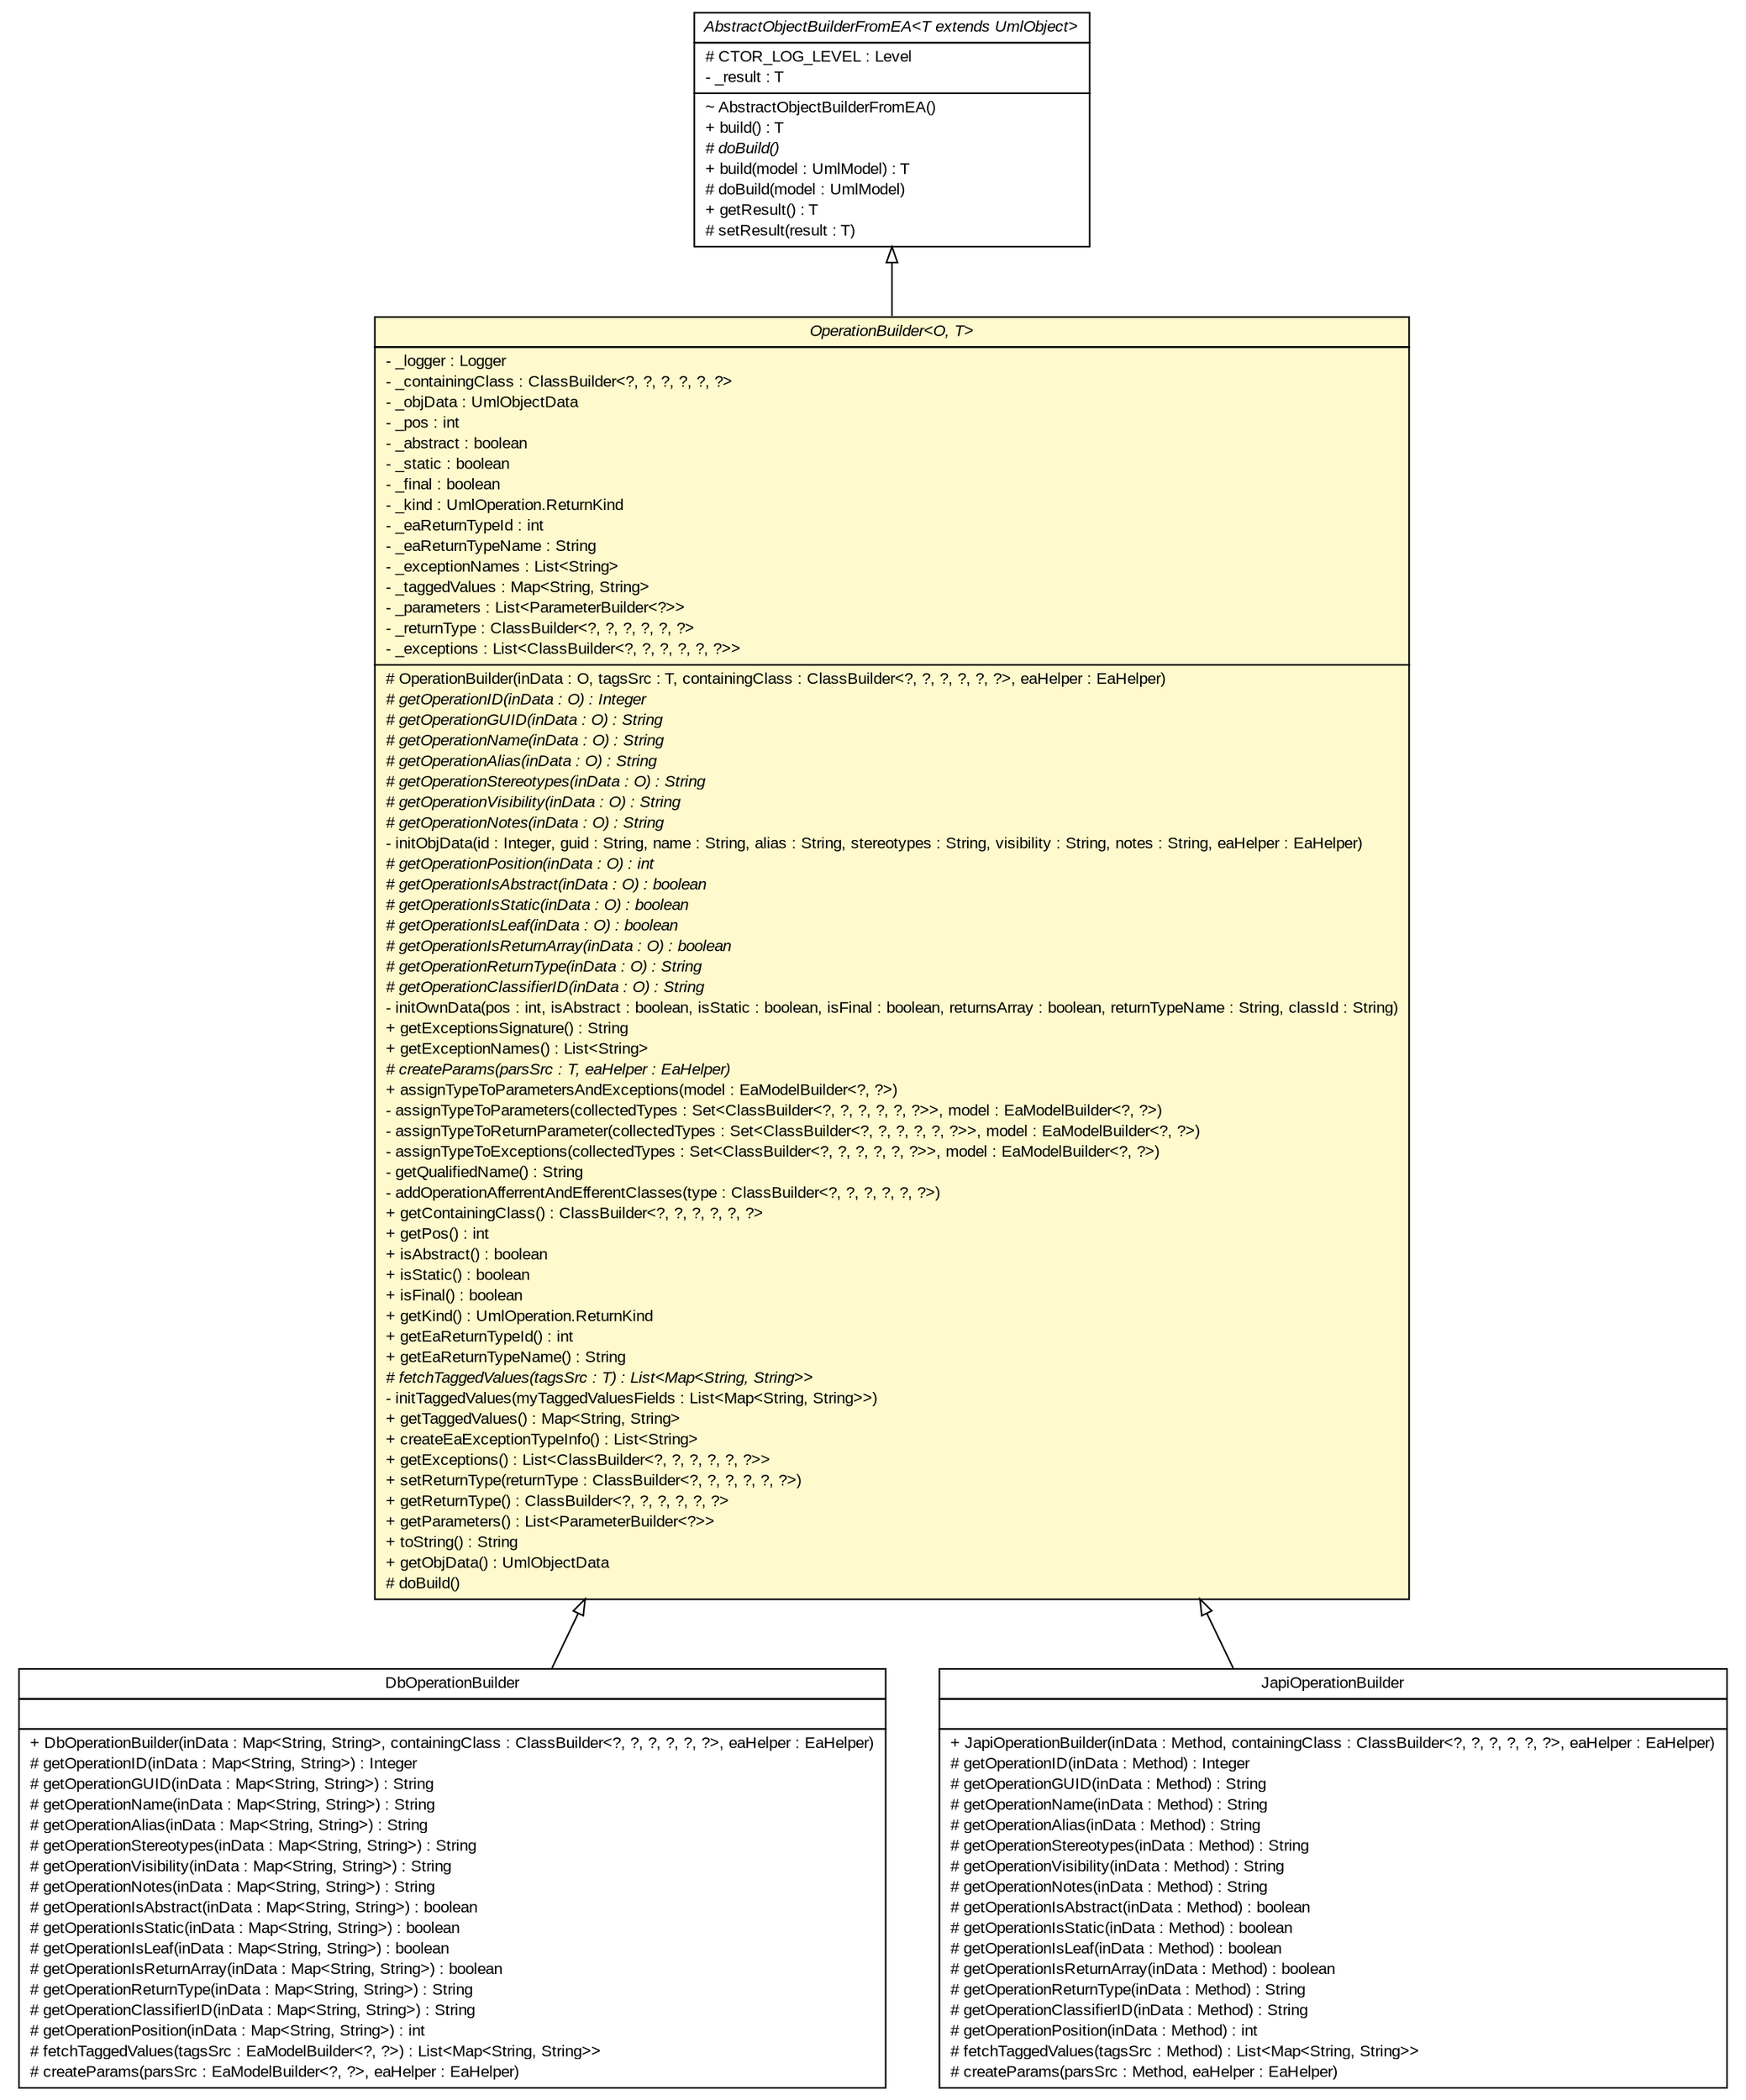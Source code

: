 #!/usr/local/bin/dot
#
# Class diagram 
# Generated by UMLGraph version R5_6_6-6-g3bdff0 (http://www.umlgraph.org/)
#

digraph G {
	edge [fontname="arial",fontsize=10,labelfontname="arial",labelfontsize=10];
	node [fontname="arial",fontsize=10,shape=plaintext];
	nodesep=0.25;
	ranksep=0.5;
	// org.tanjakostic.jcleancim.builder.ea.OperationBuilder<O, T>
	c141856 [label=<<table title="org.tanjakostic.jcleancim.builder.ea.OperationBuilder" border="0" cellborder="1" cellspacing="0" cellpadding="2" port="p" bgcolor="lemonChiffon" href="./OperationBuilder.html">
		<tr><td><table border="0" cellspacing="0" cellpadding="1">
<tr><td align="center" balign="center"><font face="Arial Italic"> OperationBuilder&lt;O, T&gt; </font></td></tr>
		</table></td></tr>
		<tr><td><table border="0" cellspacing="0" cellpadding="1">
<tr><td align="left" balign="left"> - _logger : Logger </td></tr>
<tr><td align="left" balign="left"> - _containingClass : ClassBuilder&lt;?, ?, ?, ?, ?, ?&gt; </td></tr>
<tr><td align="left" balign="left"> - _objData : UmlObjectData </td></tr>
<tr><td align="left" balign="left"> - _pos : int </td></tr>
<tr><td align="left" balign="left"> - _abstract : boolean </td></tr>
<tr><td align="left" balign="left"> - _static : boolean </td></tr>
<tr><td align="left" balign="left"> - _final : boolean </td></tr>
<tr><td align="left" balign="left"> - _kind : UmlOperation.ReturnKind </td></tr>
<tr><td align="left" balign="left"> - _eaReturnTypeId : int </td></tr>
<tr><td align="left" balign="left"> - _eaReturnTypeName : String </td></tr>
<tr><td align="left" balign="left"> - _exceptionNames : List&lt;String&gt; </td></tr>
<tr><td align="left" balign="left"> - _taggedValues : Map&lt;String, String&gt; </td></tr>
<tr><td align="left" balign="left"> - _parameters : List&lt;ParameterBuilder&lt;?&gt;&gt; </td></tr>
<tr><td align="left" balign="left"> - _returnType : ClassBuilder&lt;?, ?, ?, ?, ?, ?&gt; </td></tr>
<tr><td align="left" balign="left"> - _exceptions : List&lt;ClassBuilder&lt;?, ?, ?, ?, ?, ?&gt;&gt; </td></tr>
		</table></td></tr>
		<tr><td><table border="0" cellspacing="0" cellpadding="1">
<tr><td align="left" balign="left"> # OperationBuilder(inData : O, tagsSrc : T, containingClass : ClassBuilder&lt;?, ?, ?, ?, ?, ?&gt;, eaHelper : EaHelper) </td></tr>
<tr><td align="left" balign="left"><font face="Arial Italic" point-size="10.0"> # getOperationID(inData : O) : Integer </font></td></tr>
<tr><td align="left" balign="left"><font face="Arial Italic" point-size="10.0"> # getOperationGUID(inData : O) : String </font></td></tr>
<tr><td align="left" balign="left"><font face="Arial Italic" point-size="10.0"> # getOperationName(inData : O) : String </font></td></tr>
<tr><td align="left" balign="left"><font face="Arial Italic" point-size="10.0"> # getOperationAlias(inData : O) : String </font></td></tr>
<tr><td align="left" balign="left"><font face="Arial Italic" point-size="10.0"> # getOperationStereotypes(inData : O) : String </font></td></tr>
<tr><td align="left" balign="left"><font face="Arial Italic" point-size="10.0"> # getOperationVisibility(inData : O) : String </font></td></tr>
<tr><td align="left" balign="left"><font face="Arial Italic" point-size="10.0"> # getOperationNotes(inData : O) : String </font></td></tr>
<tr><td align="left" balign="left"> - initObjData(id : Integer, guid : String, name : String, alias : String, stereotypes : String, visibility : String, notes : String, eaHelper : EaHelper) </td></tr>
<tr><td align="left" balign="left"><font face="Arial Italic" point-size="10.0"> # getOperationPosition(inData : O) : int </font></td></tr>
<tr><td align="left" balign="left"><font face="Arial Italic" point-size="10.0"> # getOperationIsAbstract(inData : O) : boolean </font></td></tr>
<tr><td align="left" balign="left"><font face="Arial Italic" point-size="10.0"> # getOperationIsStatic(inData : O) : boolean </font></td></tr>
<tr><td align="left" balign="left"><font face="Arial Italic" point-size="10.0"> # getOperationIsLeaf(inData : O) : boolean </font></td></tr>
<tr><td align="left" balign="left"><font face="Arial Italic" point-size="10.0"> # getOperationIsReturnArray(inData : O) : boolean </font></td></tr>
<tr><td align="left" balign="left"><font face="Arial Italic" point-size="10.0"> # getOperationReturnType(inData : O) : String </font></td></tr>
<tr><td align="left" balign="left"><font face="Arial Italic" point-size="10.0"> # getOperationClassifierID(inData : O) : String </font></td></tr>
<tr><td align="left" balign="left"> - initOwnData(pos : int, isAbstract : boolean, isStatic : boolean, isFinal : boolean, returnsArray : boolean, returnTypeName : String, classId : String) </td></tr>
<tr><td align="left" balign="left"> + getExceptionsSignature() : String </td></tr>
<tr><td align="left" balign="left"> + getExceptionNames() : List&lt;String&gt; </td></tr>
<tr><td align="left" balign="left"><font face="Arial Italic" point-size="10.0"> # createParams(parsSrc : T, eaHelper : EaHelper) </font></td></tr>
<tr><td align="left" balign="left"> + assignTypeToParametersAndExceptions(model : EaModelBuilder&lt;?, ?&gt;) </td></tr>
<tr><td align="left" balign="left"> - assignTypeToParameters(collectedTypes : Set&lt;ClassBuilder&lt;?, ?, ?, ?, ?, ?&gt;&gt;, model : EaModelBuilder&lt;?, ?&gt;) </td></tr>
<tr><td align="left" balign="left"> - assignTypeToReturnParameter(collectedTypes : Set&lt;ClassBuilder&lt;?, ?, ?, ?, ?, ?&gt;&gt;, model : EaModelBuilder&lt;?, ?&gt;) </td></tr>
<tr><td align="left" balign="left"> - assignTypeToExceptions(collectedTypes : Set&lt;ClassBuilder&lt;?, ?, ?, ?, ?, ?&gt;&gt;, model : EaModelBuilder&lt;?, ?&gt;) </td></tr>
<tr><td align="left" balign="left"> - getQualifiedName() : String </td></tr>
<tr><td align="left" balign="left"> - addOperationAfferrentAndEfferentClasses(type : ClassBuilder&lt;?, ?, ?, ?, ?, ?&gt;) </td></tr>
<tr><td align="left" balign="left"> + getContainingClass() : ClassBuilder&lt;?, ?, ?, ?, ?, ?&gt; </td></tr>
<tr><td align="left" balign="left"> + getPos() : int </td></tr>
<tr><td align="left" balign="left"> + isAbstract() : boolean </td></tr>
<tr><td align="left" balign="left"> + isStatic() : boolean </td></tr>
<tr><td align="left" balign="left"> + isFinal() : boolean </td></tr>
<tr><td align="left" balign="left"> + getKind() : UmlOperation.ReturnKind </td></tr>
<tr><td align="left" balign="left"> + getEaReturnTypeId() : int </td></tr>
<tr><td align="left" balign="left"> + getEaReturnTypeName() : String </td></tr>
<tr><td align="left" balign="left"><font face="Arial Italic" point-size="10.0"> # fetchTaggedValues(tagsSrc : T) : List&lt;Map&lt;String, String&gt;&gt; </font></td></tr>
<tr><td align="left" balign="left"> - initTaggedValues(myTaggedValuesFields : List&lt;Map&lt;String, String&gt;&gt;) </td></tr>
<tr><td align="left" balign="left"> + getTaggedValues() : Map&lt;String, String&gt; </td></tr>
<tr><td align="left" balign="left"> + createEaExceptionTypeInfo() : List&lt;String&gt; </td></tr>
<tr><td align="left" balign="left"> + getExceptions() : List&lt;ClassBuilder&lt;?, ?, ?, ?, ?, ?&gt;&gt; </td></tr>
<tr><td align="left" balign="left"> + setReturnType(returnType : ClassBuilder&lt;?, ?, ?, ?, ?, ?&gt;) </td></tr>
<tr><td align="left" balign="left"> + getReturnType() : ClassBuilder&lt;?, ?, ?, ?, ?, ?&gt; </td></tr>
<tr><td align="left" balign="left"> + getParameters() : List&lt;ParameterBuilder&lt;?&gt;&gt; </td></tr>
<tr><td align="left" balign="left"> + toString() : String </td></tr>
<tr><td align="left" balign="left"> + getObjData() : UmlObjectData </td></tr>
<tr><td align="left" balign="left"> # doBuild() </td></tr>
		</table></td></tr>
		</table>>, URL="./OperationBuilder.html", fontname="arial", fontcolor="black", fontsize=10.0];
	// org.tanjakostic.jcleancim.builder.ea.AbstractObjectBuilderFromEA<T extends org.tanjakostic.jcleancim.model.UmlObject>
	c141871 [label=<<table title="org.tanjakostic.jcleancim.builder.ea.AbstractObjectBuilderFromEA" border="0" cellborder="1" cellspacing="0" cellpadding="2" port="p" href="./AbstractObjectBuilderFromEA.html">
		<tr><td><table border="0" cellspacing="0" cellpadding="1">
<tr><td align="center" balign="center"><font face="Arial Italic"> AbstractObjectBuilderFromEA&lt;T extends UmlObject&gt; </font></td></tr>
		</table></td></tr>
		<tr><td><table border="0" cellspacing="0" cellpadding="1">
<tr><td align="left" balign="left"> # CTOR_LOG_LEVEL : Level </td></tr>
<tr><td align="left" balign="left"> - _result : T </td></tr>
		</table></td></tr>
		<tr><td><table border="0" cellspacing="0" cellpadding="1">
<tr><td align="left" balign="left"> ~ AbstractObjectBuilderFromEA() </td></tr>
<tr><td align="left" balign="left"> + build() : T </td></tr>
<tr><td align="left" balign="left"><font face="Arial Italic" point-size="10.0"> # doBuild() </font></td></tr>
<tr><td align="left" balign="left"> + build(model : UmlModel) : T </td></tr>
<tr><td align="left" balign="left"> # doBuild(model : UmlModel) </td></tr>
<tr><td align="left" balign="left"> + getResult() : T </td></tr>
<tr><td align="left" balign="left"> # setResult(result : T) </td></tr>
		</table></td></tr>
		</table>>, URL="./AbstractObjectBuilderFromEA.html", fontname="arial", fontcolor="black", fontsize=10.0];
	// org.tanjakostic.jcleancim.builder.ea.db.DbOperationBuilder
	c141877 [label=<<table title="org.tanjakostic.jcleancim.builder.ea.db.DbOperationBuilder" border="0" cellborder="1" cellspacing="0" cellpadding="2" port="p" href="./db/DbOperationBuilder.html">
		<tr><td><table border="0" cellspacing="0" cellpadding="1">
<tr><td align="center" balign="center"> DbOperationBuilder </td></tr>
		</table></td></tr>
		<tr><td><table border="0" cellspacing="0" cellpadding="1">
<tr><td align="left" balign="left">  </td></tr>
		</table></td></tr>
		<tr><td><table border="0" cellspacing="0" cellpadding="1">
<tr><td align="left" balign="left"> + DbOperationBuilder(inData : Map&lt;String, String&gt;, containingClass : ClassBuilder&lt;?, ?, ?, ?, ?, ?&gt;, eaHelper : EaHelper) </td></tr>
<tr><td align="left" balign="left"> # getOperationID(inData : Map&lt;String, String&gt;) : Integer </td></tr>
<tr><td align="left" balign="left"> # getOperationGUID(inData : Map&lt;String, String&gt;) : String </td></tr>
<tr><td align="left" balign="left"> # getOperationName(inData : Map&lt;String, String&gt;) : String </td></tr>
<tr><td align="left" balign="left"> # getOperationAlias(inData : Map&lt;String, String&gt;) : String </td></tr>
<tr><td align="left" balign="left"> # getOperationStereotypes(inData : Map&lt;String, String&gt;) : String </td></tr>
<tr><td align="left" balign="left"> # getOperationVisibility(inData : Map&lt;String, String&gt;) : String </td></tr>
<tr><td align="left" balign="left"> # getOperationNotes(inData : Map&lt;String, String&gt;) : String </td></tr>
<tr><td align="left" balign="left"> # getOperationIsAbstract(inData : Map&lt;String, String&gt;) : boolean </td></tr>
<tr><td align="left" balign="left"> # getOperationIsStatic(inData : Map&lt;String, String&gt;) : boolean </td></tr>
<tr><td align="left" balign="left"> # getOperationIsLeaf(inData : Map&lt;String, String&gt;) : boolean </td></tr>
<tr><td align="left" balign="left"> # getOperationIsReturnArray(inData : Map&lt;String, String&gt;) : boolean </td></tr>
<tr><td align="left" balign="left"> # getOperationReturnType(inData : Map&lt;String, String&gt;) : String </td></tr>
<tr><td align="left" balign="left"> # getOperationClassifierID(inData : Map&lt;String, String&gt;) : String </td></tr>
<tr><td align="left" balign="left"> # getOperationPosition(inData : Map&lt;String, String&gt;) : int </td></tr>
<tr><td align="left" balign="left"> # fetchTaggedValues(tagsSrc : EaModelBuilder&lt;?, ?&gt;) : List&lt;Map&lt;String, String&gt;&gt; </td></tr>
<tr><td align="left" balign="left"> # createParams(parsSrc : EaModelBuilder&lt;?, ?&gt;, eaHelper : EaHelper) </td></tr>
		</table></td></tr>
		</table>>, URL="./db/DbOperationBuilder.html", fontname="arial", fontcolor="black", fontsize=10.0];
	// org.tanjakostic.jcleancim.builder.ea.japi.JapiOperationBuilder
	c141890 [label=<<table title="org.tanjakostic.jcleancim.builder.ea.japi.JapiOperationBuilder" border="0" cellborder="1" cellspacing="0" cellpadding="2" port="p" href="./japi/JapiOperationBuilder.html">
		<tr><td><table border="0" cellspacing="0" cellpadding="1">
<tr><td align="center" balign="center"> JapiOperationBuilder </td></tr>
		</table></td></tr>
		<tr><td><table border="0" cellspacing="0" cellpadding="1">
<tr><td align="left" balign="left">  </td></tr>
		</table></td></tr>
		<tr><td><table border="0" cellspacing="0" cellpadding="1">
<tr><td align="left" balign="left"> + JapiOperationBuilder(inData : Method, containingClass : ClassBuilder&lt;?, ?, ?, ?, ?, ?&gt;, eaHelper : EaHelper) </td></tr>
<tr><td align="left" balign="left"> # getOperationID(inData : Method) : Integer </td></tr>
<tr><td align="left" balign="left"> # getOperationGUID(inData : Method) : String </td></tr>
<tr><td align="left" balign="left"> # getOperationName(inData : Method) : String </td></tr>
<tr><td align="left" balign="left"> # getOperationAlias(inData : Method) : String </td></tr>
<tr><td align="left" balign="left"> # getOperationStereotypes(inData : Method) : String </td></tr>
<tr><td align="left" balign="left"> # getOperationVisibility(inData : Method) : String </td></tr>
<tr><td align="left" balign="left"> # getOperationNotes(inData : Method) : String </td></tr>
<tr><td align="left" balign="left"> # getOperationIsAbstract(inData : Method) : boolean </td></tr>
<tr><td align="left" balign="left"> # getOperationIsStatic(inData : Method) : boolean </td></tr>
<tr><td align="left" balign="left"> # getOperationIsLeaf(inData : Method) : boolean </td></tr>
<tr><td align="left" balign="left"> # getOperationIsReturnArray(inData : Method) : boolean </td></tr>
<tr><td align="left" balign="left"> # getOperationReturnType(inData : Method) : String </td></tr>
<tr><td align="left" balign="left"> # getOperationClassifierID(inData : Method) : String </td></tr>
<tr><td align="left" balign="left"> # getOperationPosition(inData : Method) : int </td></tr>
<tr><td align="left" balign="left"> # fetchTaggedValues(tagsSrc : Method) : List&lt;Map&lt;String, String&gt;&gt; </td></tr>
<tr><td align="left" balign="left"> # createParams(parsSrc : Method, eaHelper : EaHelper) </td></tr>
		</table></td></tr>
		</table>>, URL="./japi/JapiOperationBuilder.html", fontname="arial", fontcolor="black", fontsize=10.0];
	//org.tanjakostic.jcleancim.builder.ea.OperationBuilder<O, T> extends org.tanjakostic.jcleancim.builder.ea.AbstractObjectBuilderFromEA<org.tanjakostic.jcleancim.model.UmlOperation>
	c141871:p -> c141856:p [dir=back,arrowtail=empty];
	//org.tanjakostic.jcleancim.builder.ea.db.DbOperationBuilder extends org.tanjakostic.jcleancim.builder.ea.OperationBuilder<java.util.Map<java.lang.String, java.lang.String>, org.tanjakostic.jcleancim.builder.ea.EaModelBuilder<?, ?>>
	c141856:p -> c141877:p [dir=back,arrowtail=empty];
	//org.tanjakostic.jcleancim.builder.ea.japi.JapiOperationBuilder extends org.tanjakostic.jcleancim.builder.ea.OperationBuilder<org.sparx.Method, org.sparx.Method>
	c141856:p -> c141890:p [dir=back,arrowtail=empty];
}

